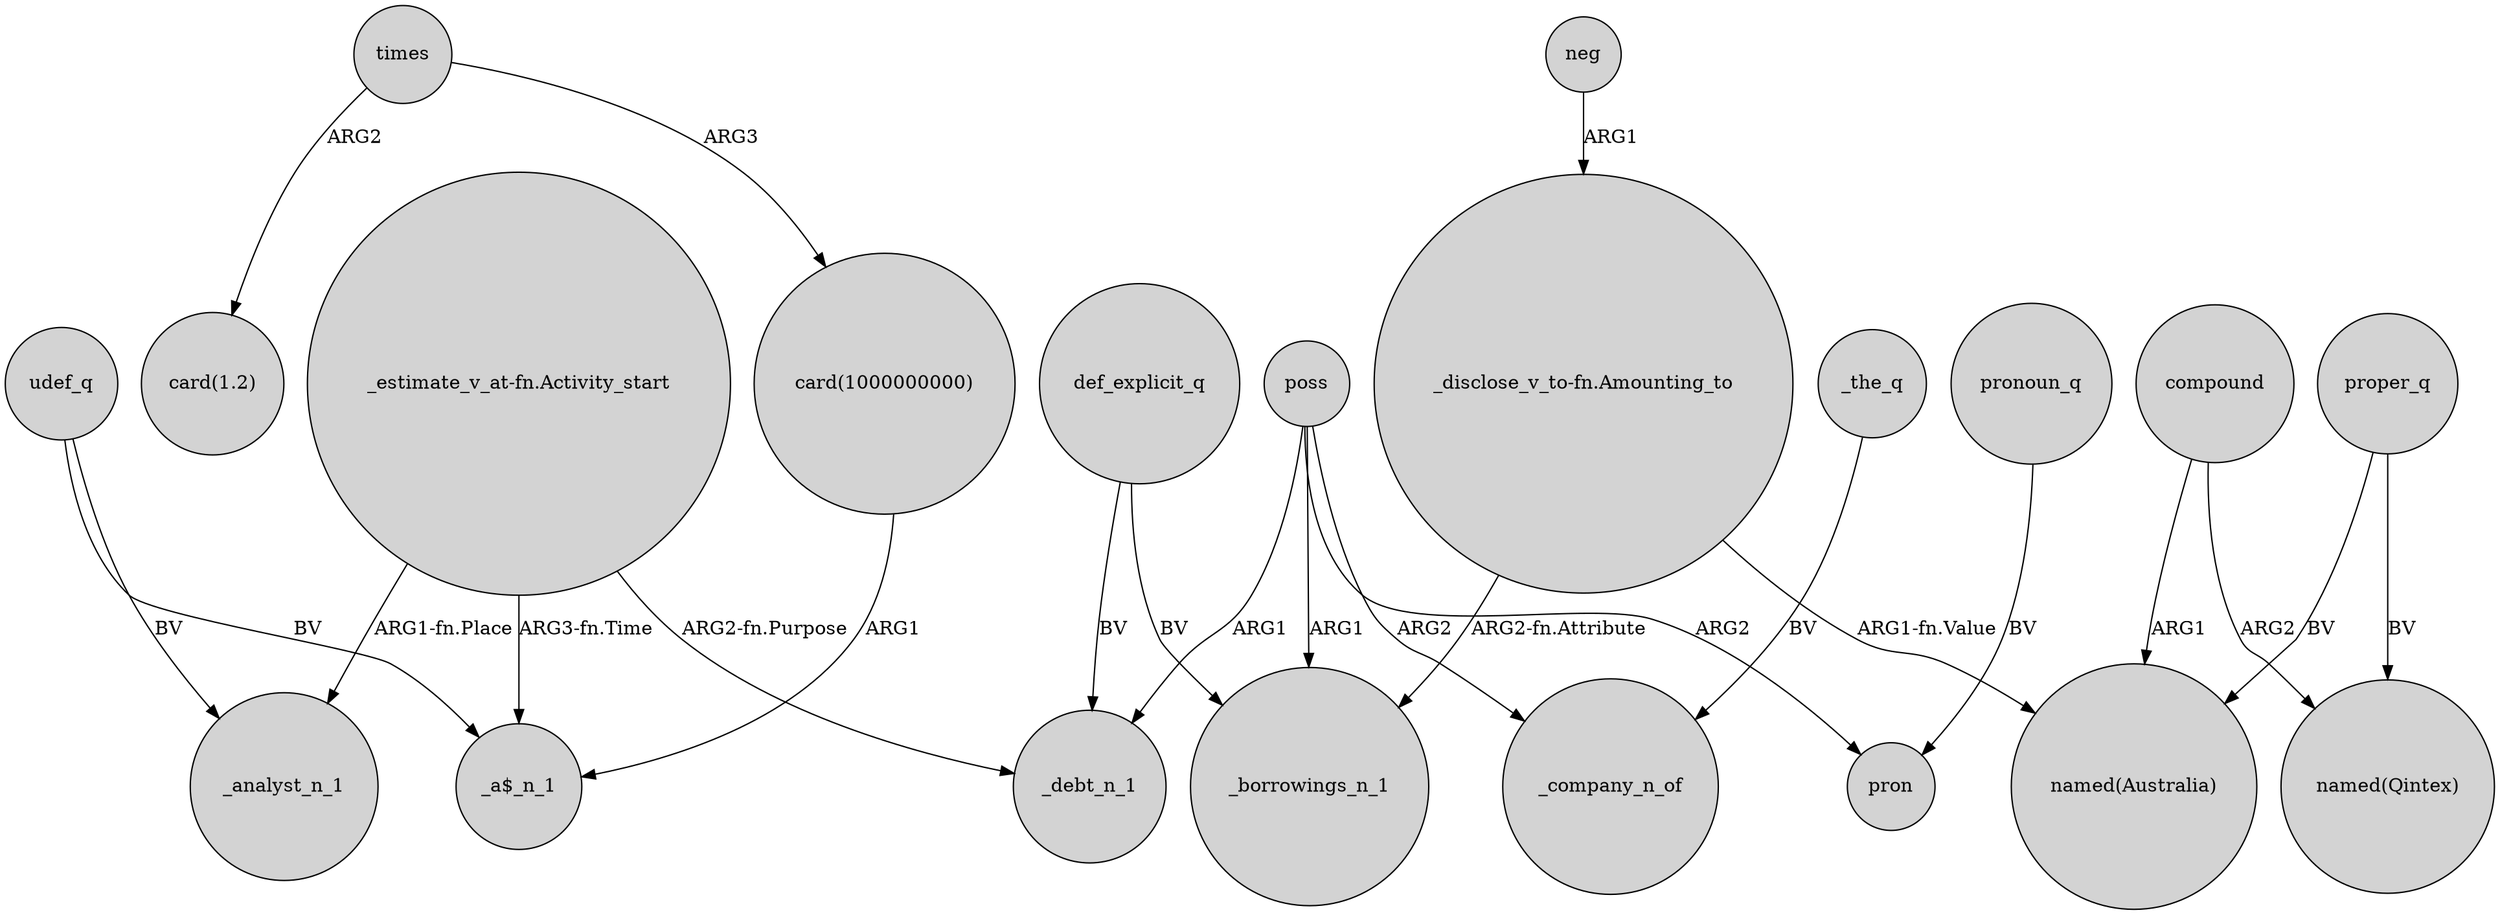 digraph {
	node [shape=circle style=filled]
	"_disclose_v_to-fn.Amounting_to" -> _borrowings_n_1 [label="ARG2-fn.Attribute"]
	udef_q -> _analyst_n_1 [label=BV]
	times -> "card(1.2)" [label=ARG2]
	poss -> _debt_n_1 [label=ARG1]
	"_estimate_v_at-fn.Activity_start" -> "_a$_n_1" [label="ARG3-fn.Time"]
	"_estimate_v_at-fn.Activity_start" -> _debt_n_1 [label="ARG2-fn.Purpose"]
	def_explicit_q -> _debt_n_1 [label=BV]
	"_estimate_v_at-fn.Activity_start" -> _analyst_n_1 [label="ARG1-fn.Place"]
	proper_q -> "named(Australia)" [label=BV]
	times -> "card(1000000000)" [label=ARG3]
	pronoun_q -> pron [label=BV]
	poss -> _company_n_of [label=ARG2]
	poss -> pron [label=ARG2]
	"_disclose_v_to-fn.Amounting_to" -> "named(Australia)" [label="ARG1-fn.Value"]
	poss -> _borrowings_n_1 [label=ARG1]
	def_explicit_q -> _borrowings_n_1 [label=BV]
	compound -> "named(Qintex)" [label=ARG2]
	proper_q -> "named(Qintex)" [label=BV]
	compound -> "named(Australia)" [label=ARG1]
	_the_q -> _company_n_of [label=BV]
	"card(1000000000)" -> "_a$_n_1" [label=ARG1]
	neg -> "_disclose_v_to-fn.Amounting_to" [label=ARG1]
	udef_q -> "_a$_n_1" [label=BV]
}
